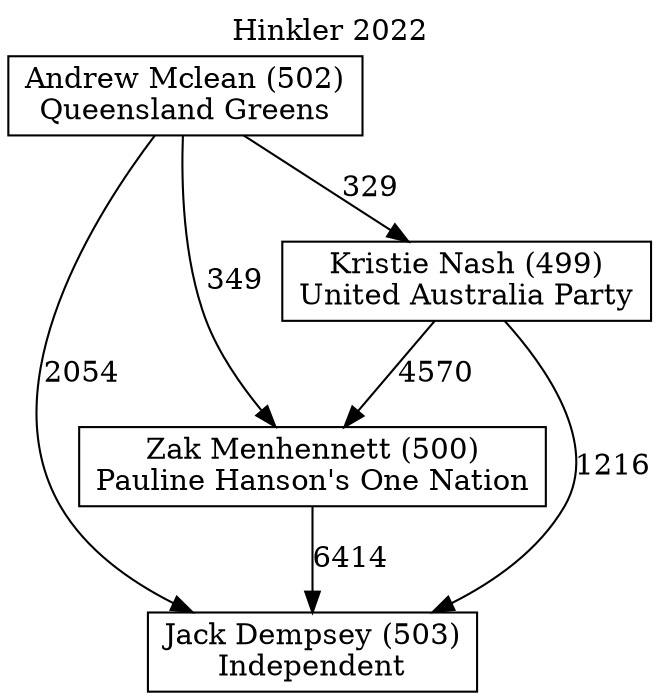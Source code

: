 // House preference flow
digraph "Jack Dempsey (503)_Hinkler_2022" {
	graph [label="Hinkler 2022" labelloc=t mclimit=10]
	node [shape=box]
	"Jack Dempsey (503)" [label="Jack Dempsey (503)
Independent"]
	"Zak Menhennett (500)" [label="Zak Menhennett (500)
Pauline Hanson's One Nation"]
	"Kristie Nash (499)" [label="Kristie Nash (499)
United Australia Party"]
	"Andrew Mclean (502)" [label="Andrew Mclean (502)
Queensland Greens"]
	"Zak Menhennett (500)" -> "Jack Dempsey (503)" [label=6414]
	"Kristie Nash (499)" -> "Zak Menhennett (500)" [label=4570]
	"Andrew Mclean (502)" -> "Kristie Nash (499)" [label=329]
	"Kristie Nash (499)" -> "Jack Dempsey (503)" [label=1216]
	"Andrew Mclean (502)" -> "Jack Dempsey (503)" [label=2054]
	"Andrew Mclean (502)" -> "Zak Menhennett (500)" [label=349]
}
